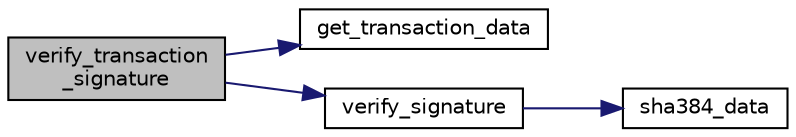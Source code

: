 digraph "verify_transaction_signature"
{
 // LATEX_PDF_SIZE
  edge [fontname="Helvetica",fontsize="10",labelfontname="Helvetica",labelfontsize="10"];
  node [fontname="Helvetica",fontsize="10",shape=record];
  rankdir="LR";
  Node1 [label="verify_transaction\l_signature",height=0.2,width=0.4,color="black", fillcolor="grey75", style="filled", fontcolor="black",tooltip="Verifies if a transaction signature is valid."];
  Node1 -> Node2 [color="midnightblue",fontsize="10",style="solid",fontname="Helvetica"];
  Node2 [label="get_transaction_data",height=0.2,width=0.4,color="black", fillcolor="white", style="filled",URL="$transaction_8h.html#a16588449d977a2d5052be7b3639768a8",tooltip=" "];
  Node1 -> Node3 [color="midnightblue",fontsize="10",style="solid",fontname="Helvetica"];
  Node3 [label="verify_signature",height=0.2,width=0.4,color="black", fillcolor="white", style="filled",URL="$signature_8c.html#abb24ef32c40711494e34d7639e64f8a3",tooltip="Verifies if SHA384(data) == decrypt(signature,pub_key)"];
  Node3 -> Node4 [color="midnightblue",fontsize="10",style="solid",fontname="Helvetica"];
  Node4 [label="sha384_data",height=0.2,width=0.4,color="black", fillcolor="white", style="filled",URL="$hash_8h.html#a67d06acefe39c395887f87d76bed5ba3",tooltip="Apply the SHA384 algorithm on a 'data' of size 'len_data'."];
}
